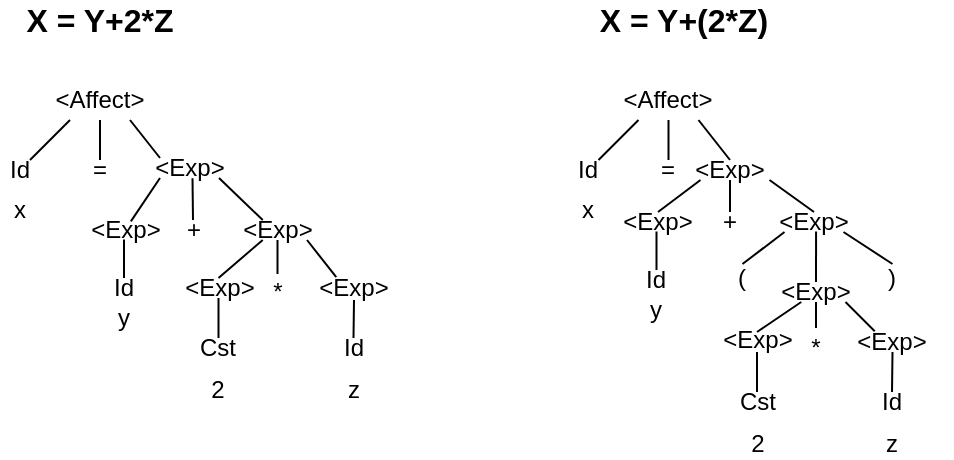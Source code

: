 <mxfile version="26.0.9">
  <diagram name="Page-1" id="3X_6U9H-U4cYKc0QHPSm">
    <mxGraphModel dx="578" dy="373" grid="1" gridSize="10" guides="1" tooltips="1" connect="1" arrows="1" fold="1" page="1" pageScale="1" pageWidth="570" pageHeight="940" math="0" shadow="0">
      <root>
        <mxCell id="0" />
        <mxCell id="1" parent="0" />
        <mxCell id="GjyVGplFbKFLijOyEsYE-1" value="&lt;b&gt;&lt;font style=&quot;font-size: 16px;&quot;&gt;X = Y+2*Z&lt;/font&gt;&lt;/b&gt;" style="text;html=1;align=center;verticalAlign=middle;whiteSpace=wrap;rounded=0;" vertex="1" parent="1">
          <mxGeometry x="78" y="70" width="80" height="20" as="geometry" />
        </mxCell>
        <mxCell id="GjyVGplFbKFLijOyEsYE-2" value="&lt;b&gt;&lt;font style=&quot;font-size: 16px;&quot;&gt;X = Y+(2*Z)&lt;/font&gt;&lt;/b&gt;" style="text;html=1;align=center;verticalAlign=middle;whiteSpace=wrap;rounded=0;" vertex="1" parent="1">
          <mxGeometry x="350" y="70" width="120" height="20" as="geometry" />
        </mxCell>
        <mxCell id="GjyVGplFbKFLijOyEsYE-43" value="" style="group" vertex="1" connectable="0" parent="1">
          <mxGeometry x="68" y="110" width="191.5" height="160" as="geometry" />
        </mxCell>
        <mxCell id="GjyVGplFbKFLijOyEsYE-3" value="&amp;lt;Affect&amp;gt;" style="text;html=1;align=center;verticalAlign=middle;whiteSpace=wrap;rounded=0;" vertex="1" parent="GjyVGplFbKFLijOyEsYE-43">
          <mxGeometry x="20" width="60" height="20" as="geometry" />
        </mxCell>
        <mxCell id="GjyVGplFbKFLijOyEsYE-11" value="Id" style="text;html=1;align=center;verticalAlign=middle;whiteSpace=wrap;rounded=0;" vertex="1" parent="GjyVGplFbKFLijOyEsYE-43">
          <mxGeometry y="40" width="20" height="10" as="geometry" />
        </mxCell>
        <mxCell id="GjyVGplFbKFLijOyEsYE-12" value="=" style="text;html=1;align=center;verticalAlign=middle;whiteSpace=wrap;rounded=0;" vertex="1" parent="GjyVGplFbKFLijOyEsYE-43">
          <mxGeometry x="40" y="40" width="20" height="10" as="geometry" />
        </mxCell>
        <mxCell id="GjyVGplFbKFLijOyEsYE-13" value="&amp;lt;Exp&amp;gt;" style="text;html=1;align=center;verticalAlign=middle;whiteSpace=wrap;rounded=0;" vertex="1" parent="GjyVGplFbKFLijOyEsYE-43">
          <mxGeometry x="80" y="39" width="29.5" height="10" as="geometry" />
        </mxCell>
        <mxCell id="GjyVGplFbKFLijOyEsYE-15" value="" style="endArrow=none;html=1;rounded=0;exitX=0.75;exitY=0;exitDx=0;exitDy=0;entryX=0.25;entryY=1;entryDx=0;entryDy=0;" edge="1" parent="GjyVGplFbKFLijOyEsYE-43" source="GjyVGplFbKFLijOyEsYE-11" target="GjyVGplFbKFLijOyEsYE-3">
          <mxGeometry width="50" height="50" relative="1" as="geometry">
            <mxPoint x="52" y="70" as="sourcePoint" />
            <mxPoint x="102" y="20" as="targetPoint" />
          </mxGeometry>
        </mxCell>
        <mxCell id="GjyVGplFbKFLijOyEsYE-16" value="" style="endArrow=none;html=1;rounded=0;exitX=0.5;exitY=0;exitDx=0;exitDy=0;entryX=0.5;entryY=1;entryDx=0;entryDy=0;" edge="1" parent="GjyVGplFbKFLijOyEsYE-43" source="GjyVGplFbKFLijOyEsYE-12" target="GjyVGplFbKFLijOyEsYE-3">
          <mxGeometry width="50" height="50" relative="1" as="geometry">
            <mxPoint x="52" y="70" as="sourcePoint" />
            <mxPoint x="102" y="20" as="targetPoint" />
          </mxGeometry>
        </mxCell>
        <mxCell id="GjyVGplFbKFLijOyEsYE-17" value="" style="endArrow=none;html=1;rounded=0;exitX=0;exitY=0;exitDx=0;exitDy=0;entryX=0.75;entryY=1;entryDx=0;entryDy=0;" edge="1" parent="GjyVGplFbKFLijOyEsYE-43" source="GjyVGplFbKFLijOyEsYE-13" target="GjyVGplFbKFLijOyEsYE-3">
          <mxGeometry width="50" height="50" relative="1" as="geometry">
            <mxPoint x="52" y="70" as="sourcePoint" />
            <mxPoint x="102" y="20" as="targetPoint" />
          </mxGeometry>
        </mxCell>
        <mxCell id="GjyVGplFbKFLijOyEsYE-18" value="x" style="text;html=1;align=center;verticalAlign=middle;whiteSpace=wrap;rounded=0;" vertex="1" parent="GjyVGplFbKFLijOyEsYE-43">
          <mxGeometry y="60" width="20" height="10" as="geometry" />
        </mxCell>
        <mxCell id="GjyVGplFbKFLijOyEsYE-19" value="&amp;lt;Exp&amp;gt;" style="text;html=1;align=center;verticalAlign=middle;whiteSpace=wrap;rounded=0;" vertex="1" parent="GjyVGplFbKFLijOyEsYE-43">
          <mxGeometry x="48" y="70" width="29.5" height="10" as="geometry" />
        </mxCell>
        <mxCell id="GjyVGplFbKFLijOyEsYE-20" value="+" style="text;html=1;align=center;verticalAlign=middle;whiteSpace=wrap;rounded=0;" vertex="1" parent="GjyVGplFbKFLijOyEsYE-43">
          <mxGeometry x="86.5" y="70" width="20" height="10" as="geometry" />
        </mxCell>
        <mxCell id="GjyVGplFbKFLijOyEsYE-21" value="&amp;lt;Exp&amp;gt;" style="text;html=1;align=center;verticalAlign=middle;whiteSpace=wrap;rounded=0;" vertex="1" parent="GjyVGplFbKFLijOyEsYE-43">
          <mxGeometry x="124" y="70" width="29.5" height="10" as="geometry" />
        </mxCell>
        <mxCell id="GjyVGplFbKFLijOyEsYE-22" value="" style="endArrow=none;html=1;rounded=0;exitX=0.591;exitY=0.068;exitDx=0;exitDy=0;exitPerimeter=0;entryX=0;entryY=1;entryDx=0;entryDy=0;" edge="1" parent="GjyVGplFbKFLijOyEsYE-43" source="GjyVGplFbKFLijOyEsYE-19" target="GjyVGplFbKFLijOyEsYE-13">
          <mxGeometry width="50" height="50" relative="1" as="geometry">
            <mxPoint x="102" y="80" as="sourcePoint" />
            <mxPoint x="152" y="30" as="targetPoint" />
          </mxGeometry>
        </mxCell>
        <mxCell id="GjyVGplFbKFLijOyEsYE-23" value="" style="endArrow=none;html=1;rounded=0;entryX=1;entryY=1;entryDx=0;entryDy=0;exitX=0.25;exitY=0;exitDx=0;exitDy=0;" edge="1" parent="GjyVGplFbKFLijOyEsYE-43" source="GjyVGplFbKFLijOyEsYE-21" target="GjyVGplFbKFLijOyEsYE-13">
          <mxGeometry width="50" height="50" relative="1" as="geometry">
            <mxPoint x="102" y="90" as="sourcePoint" />
            <mxPoint x="152" y="40" as="targetPoint" />
          </mxGeometry>
        </mxCell>
        <mxCell id="GjyVGplFbKFLijOyEsYE-24" value="" style="endArrow=none;html=1;rounded=0;entryX=0.551;entryY=1.013;entryDx=0;entryDy=0;exitX=0.5;exitY=0;exitDx=0;exitDy=0;entryPerimeter=0;" edge="1" parent="GjyVGplFbKFLijOyEsYE-43" source="GjyVGplFbKFLijOyEsYE-20" target="GjyVGplFbKFLijOyEsYE-13">
          <mxGeometry width="50" height="50" relative="1" as="geometry">
            <mxPoint x="102" y="70" as="sourcePoint" />
            <mxPoint x="152" y="20" as="targetPoint" />
          </mxGeometry>
        </mxCell>
        <mxCell id="GjyVGplFbKFLijOyEsYE-26" value="" style="endArrow=none;html=1;rounded=0;entryX=0.475;entryY=0.97;entryDx=0;entryDy=0;exitX=0.5;exitY=0;exitDx=0;exitDy=0;entryPerimeter=0;" edge="1" parent="GjyVGplFbKFLijOyEsYE-43" source="GjyVGplFbKFLijOyEsYE-27" target="GjyVGplFbKFLijOyEsYE-19">
          <mxGeometry width="50" height="50" relative="1" as="geometry">
            <mxPoint x="63" y="100" as="sourcePoint" />
            <mxPoint x="132" y="80" as="targetPoint" />
          </mxGeometry>
        </mxCell>
        <mxCell id="GjyVGplFbKFLijOyEsYE-27" value="Id" style="text;html=1;align=center;verticalAlign=middle;whiteSpace=wrap;rounded=0;" vertex="1" parent="GjyVGplFbKFLijOyEsYE-43">
          <mxGeometry x="52" y="99" width="20" height="10" as="geometry" />
        </mxCell>
        <mxCell id="GjyVGplFbKFLijOyEsYE-28" value="y" style="text;html=1;align=center;verticalAlign=middle;whiteSpace=wrap;rounded=0;" vertex="1" parent="GjyVGplFbKFLijOyEsYE-43">
          <mxGeometry x="52" y="114" width="20" height="10" as="geometry" />
        </mxCell>
        <mxCell id="GjyVGplFbKFLijOyEsYE-29" value="&amp;lt;Exp&amp;gt;" style="text;html=1;align=center;verticalAlign=middle;whiteSpace=wrap;rounded=0;" vertex="1" parent="GjyVGplFbKFLijOyEsYE-43">
          <mxGeometry x="94.5" y="99" width="29.5" height="10" as="geometry" />
        </mxCell>
        <mxCell id="GjyVGplFbKFLijOyEsYE-30" value="*" style="text;html=1;align=center;verticalAlign=middle;whiteSpace=wrap;rounded=0;" vertex="1" parent="GjyVGplFbKFLijOyEsYE-43">
          <mxGeometry x="128.75" y="97" width="20" height="18" as="geometry" />
        </mxCell>
        <mxCell id="GjyVGplFbKFLijOyEsYE-31" value="&amp;lt;Exp&amp;gt;" style="text;html=1;align=center;verticalAlign=middle;whiteSpace=wrap;rounded=0;" vertex="1" parent="GjyVGplFbKFLijOyEsYE-43">
          <mxGeometry x="162" y="99" width="29.5" height="10" as="geometry" />
        </mxCell>
        <mxCell id="GjyVGplFbKFLijOyEsYE-32" value="" style="endArrow=none;html=1;rounded=0;exitX=0.5;exitY=0;exitDx=0;exitDy=0;entryX=0.25;entryY=1;entryDx=0;entryDy=0;" edge="1" parent="GjyVGplFbKFLijOyEsYE-43" source="GjyVGplFbKFLijOyEsYE-29" target="GjyVGplFbKFLijOyEsYE-21">
          <mxGeometry width="50" height="50" relative="1" as="geometry">
            <mxPoint x="112" y="130" as="sourcePoint" />
            <mxPoint x="142" y="90" as="targetPoint" />
          </mxGeometry>
        </mxCell>
        <mxCell id="GjyVGplFbKFLijOyEsYE-33" value="Cst" style="text;html=1;align=center;verticalAlign=middle;whiteSpace=wrap;rounded=0;" vertex="1" parent="GjyVGplFbKFLijOyEsYE-43">
          <mxGeometry x="99.25" y="129" width="20" height="10" as="geometry" />
        </mxCell>
        <mxCell id="GjyVGplFbKFLijOyEsYE-34" value="2" style="text;html=1;align=center;verticalAlign=middle;whiteSpace=wrap;rounded=0;" vertex="1" parent="GjyVGplFbKFLijOyEsYE-43">
          <mxGeometry x="99.25" y="150" width="20" height="10" as="geometry" />
        </mxCell>
        <mxCell id="GjyVGplFbKFLijOyEsYE-35" value="" style="endArrow=none;html=1;rounded=0;entryX=0.5;entryY=1;entryDx=0;entryDy=0;exitX=0.5;exitY=0;exitDx=0;exitDy=0;" edge="1" parent="GjyVGplFbKFLijOyEsYE-43" source="GjyVGplFbKFLijOyEsYE-33" target="GjyVGplFbKFLijOyEsYE-29">
          <mxGeometry width="50" height="50" relative="1" as="geometry">
            <mxPoint x="112" y="129" as="sourcePoint" />
            <mxPoint x="162" y="79" as="targetPoint" />
          </mxGeometry>
        </mxCell>
        <mxCell id="GjyVGplFbKFLijOyEsYE-36" value="" style="endArrow=none;html=1;rounded=0;exitX=0.5;exitY=0;exitDx=0;exitDy=0;entryX=0.5;entryY=1;entryDx=0;entryDy=0;" edge="1" parent="GjyVGplFbKFLijOyEsYE-43" source="GjyVGplFbKFLijOyEsYE-30" target="GjyVGplFbKFLijOyEsYE-21">
          <mxGeometry width="50" height="50" relative="1" as="geometry">
            <mxPoint x="142.5" y="99" as="sourcePoint" />
            <mxPoint x="137.75" y="80" as="targetPoint" />
          </mxGeometry>
        </mxCell>
        <mxCell id="GjyVGplFbKFLijOyEsYE-39" value="" style="endArrow=none;html=1;rounded=0;exitX=0.208;exitY=-0.04;exitDx=0;exitDy=0;entryX=1;entryY=1;entryDx=0;entryDy=0;exitPerimeter=0;" edge="1" parent="GjyVGplFbKFLijOyEsYE-43" source="GjyVGplFbKFLijOyEsYE-31" target="GjyVGplFbKFLijOyEsYE-21">
          <mxGeometry width="50" height="50" relative="1" as="geometry">
            <mxPoint x="102" y="110" as="sourcePoint" />
            <mxPoint x="152" y="60" as="targetPoint" />
          </mxGeometry>
        </mxCell>
        <mxCell id="GjyVGplFbKFLijOyEsYE-40" value="Id" style="text;html=1;align=center;verticalAlign=middle;whiteSpace=wrap;rounded=0;" vertex="1" parent="GjyVGplFbKFLijOyEsYE-43">
          <mxGeometry x="166.75" y="129" width="20" height="10" as="geometry" />
        </mxCell>
        <mxCell id="GjyVGplFbKFLijOyEsYE-41" value="z" style="text;html=1;align=center;verticalAlign=middle;whiteSpace=wrap;rounded=0;" vertex="1" parent="GjyVGplFbKFLijOyEsYE-43">
          <mxGeometry x="166.75" y="150" width="20" height="10" as="geometry" />
        </mxCell>
        <mxCell id="GjyVGplFbKFLijOyEsYE-42" value="" style="endArrow=none;html=1;rounded=0;exitX=0.5;exitY=0;exitDx=0;exitDy=0;" edge="1" parent="GjyVGplFbKFLijOyEsYE-43" source="GjyVGplFbKFLijOyEsYE-40">
          <mxGeometry width="50" height="50" relative="1" as="geometry">
            <mxPoint x="132" y="110" as="sourcePoint" />
            <mxPoint x="177" y="110" as="targetPoint" />
          </mxGeometry>
        </mxCell>
        <mxCell id="GjyVGplFbKFLijOyEsYE-44" value="" style="group" vertex="1" connectable="0" parent="1">
          <mxGeometry x="352.25" y="110" width="191.5" height="160" as="geometry" />
        </mxCell>
        <mxCell id="GjyVGplFbKFLijOyEsYE-45" value="&amp;lt;Affect&amp;gt;" style="text;html=1;align=center;verticalAlign=middle;whiteSpace=wrap;rounded=0;" vertex="1" parent="GjyVGplFbKFLijOyEsYE-44">
          <mxGeometry x="20" width="60" height="20" as="geometry" />
        </mxCell>
        <mxCell id="GjyVGplFbKFLijOyEsYE-46" value="Id" style="text;html=1;align=center;verticalAlign=middle;whiteSpace=wrap;rounded=0;" vertex="1" parent="GjyVGplFbKFLijOyEsYE-44">
          <mxGeometry y="40" width="20" height="10" as="geometry" />
        </mxCell>
        <mxCell id="GjyVGplFbKFLijOyEsYE-47" value="=" style="text;html=1;align=center;verticalAlign=middle;whiteSpace=wrap;rounded=0;" vertex="1" parent="GjyVGplFbKFLijOyEsYE-44">
          <mxGeometry x="40" y="40" width="20" height="10" as="geometry" />
        </mxCell>
        <mxCell id="GjyVGplFbKFLijOyEsYE-49" value="" style="endArrow=none;html=1;rounded=0;exitX=0.75;exitY=0;exitDx=0;exitDy=0;entryX=0.25;entryY=1;entryDx=0;entryDy=0;" edge="1" parent="GjyVGplFbKFLijOyEsYE-44" source="GjyVGplFbKFLijOyEsYE-46" target="GjyVGplFbKFLijOyEsYE-45">
          <mxGeometry width="50" height="50" relative="1" as="geometry">
            <mxPoint x="52" y="70" as="sourcePoint" />
            <mxPoint x="102" y="20" as="targetPoint" />
          </mxGeometry>
        </mxCell>
        <mxCell id="GjyVGplFbKFLijOyEsYE-50" value="" style="endArrow=none;html=1;rounded=0;exitX=0.5;exitY=0;exitDx=0;exitDy=0;entryX=0.5;entryY=1;entryDx=0;entryDy=0;" edge="1" parent="GjyVGplFbKFLijOyEsYE-44" source="GjyVGplFbKFLijOyEsYE-47" target="GjyVGplFbKFLijOyEsYE-45">
          <mxGeometry width="50" height="50" relative="1" as="geometry">
            <mxPoint x="52" y="70" as="sourcePoint" />
            <mxPoint x="102" y="20" as="targetPoint" />
          </mxGeometry>
        </mxCell>
        <mxCell id="GjyVGplFbKFLijOyEsYE-51" value="" style="endArrow=none;html=1;rounded=0;exitX=0.5;exitY=0;exitDx=0;exitDy=0;entryX=0.75;entryY=1;entryDx=0;entryDy=0;" edge="1" parent="GjyVGplFbKFLijOyEsYE-44" source="GjyVGplFbKFLijOyEsYE-107" target="GjyVGplFbKFLijOyEsYE-45">
          <mxGeometry width="50" height="50" relative="1" as="geometry">
            <mxPoint x="80" y="40" as="sourcePoint" />
            <mxPoint x="102" y="20" as="targetPoint" />
          </mxGeometry>
        </mxCell>
        <mxCell id="GjyVGplFbKFLijOyEsYE-52" value="x" style="text;html=1;align=center;verticalAlign=middle;whiteSpace=wrap;rounded=0;" vertex="1" parent="GjyVGplFbKFLijOyEsYE-44">
          <mxGeometry y="60" width="20" height="10" as="geometry" />
        </mxCell>
        <mxCell id="GjyVGplFbKFLijOyEsYE-53" value="&amp;lt;Exp&amp;gt;" style="text;html=1;align=center;verticalAlign=middle;whiteSpace=wrap;rounded=0;" vertex="1" parent="GjyVGplFbKFLijOyEsYE-44">
          <mxGeometry x="30" y="66" width="29.5" height="10" as="geometry" />
        </mxCell>
        <mxCell id="GjyVGplFbKFLijOyEsYE-55" value="&amp;lt;Exp&amp;gt;" style="text;html=1;align=center;verticalAlign=middle;whiteSpace=wrap;rounded=0;" vertex="1" parent="GjyVGplFbKFLijOyEsYE-44">
          <mxGeometry x="109" y="101" width="29.5" height="10" as="geometry" />
        </mxCell>
        <mxCell id="GjyVGplFbKFLijOyEsYE-59" value="" style="endArrow=none;html=1;rounded=0;entryX=0.475;entryY=0.97;entryDx=0;entryDy=0;exitX=0.5;exitY=0;exitDx=0;exitDy=0;entryPerimeter=0;" edge="1" parent="GjyVGplFbKFLijOyEsYE-44" source="GjyVGplFbKFLijOyEsYE-60" target="GjyVGplFbKFLijOyEsYE-53">
          <mxGeometry width="50" height="50" relative="1" as="geometry">
            <mxPoint x="45" y="96" as="sourcePoint" />
            <mxPoint x="114" y="76" as="targetPoint" />
          </mxGeometry>
        </mxCell>
        <mxCell id="GjyVGplFbKFLijOyEsYE-60" value="Id" style="text;html=1;align=center;verticalAlign=middle;whiteSpace=wrap;rounded=0;" vertex="1" parent="GjyVGplFbKFLijOyEsYE-44">
          <mxGeometry x="34" y="95" width="20" height="10" as="geometry" />
        </mxCell>
        <mxCell id="GjyVGplFbKFLijOyEsYE-61" value="y" style="text;html=1;align=center;verticalAlign=middle;whiteSpace=wrap;rounded=0;" vertex="1" parent="GjyVGplFbKFLijOyEsYE-44">
          <mxGeometry x="34" y="110" width="20" height="10" as="geometry" />
        </mxCell>
        <mxCell id="GjyVGplFbKFLijOyEsYE-62" value="&amp;lt;Exp&amp;gt;" style="text;html=1;align=center;verticalAlign=middle;whiteSpace=wrap;rounded=0;" vertex="1" parent="GjyVGplFbKFLijOyEsYE-44">
          <mxGeometry x="79.5" y="125" width="29.5" height="10" as="geometry" />
        </mxCell>
        <mxCell id="GjyVGplFbKFLijOyEsYE-63" value="*" style="text;html=1;align=center;verticalAlign=middle;whiteSpace=wrap;rounded=0;" vertex="1" parent="GjyVGplFbKFLijOyEsYE-44">
          <mxGeometry x="113.75" y="125" width="20" height="18" as="geometry" />
        </mxCell>
        <mxCell id="GjyVGplFbKFLijOyEsYE-64" value="&amp;lt;Exp&amp;gt;" style="text;html=1;align=center;verticalAlign=middle;whiteSpace=wrap;rounded=0;" vertex="1" parent="GjyVGplFbKFLijOyEsYE-44">
          <mxGeometry x="147" y="126" width="29.5" height="10" as="geometry" />
        </mxCell>
        <mxCell id="GjyVGplFbKFLijOyEsYE-65" value="" style="endArrow=none;html=1;rounded=0;exitX=0.5;exitY=0;exitDx=0;exitDy=0;entryX=0.25;entryY=1;entryDx=0;entryDy=0;" edge="1" parent="GjyVGplFbKFLijOyEsYE-44" target="GjyVGplFbKFLijOyEsYE-55">
          <mxGeometry width="50" height="50" relative="1" as="geometry">
            <mxPoint x="94.25" y="126.0" as="sourcePoint" />
            <mxPoint x="127" y="117" as="targetPoint" />
          </mxGeometry>
        </mxCell>
        <mxCell id="GjyVGplFbKFLijOyEsYE-66" value="Cst" style="text;html=1;align=center;verticalAlign=middle;whiteSpace=wrap;rounded=0;" vertex="1" parent="GjyVGplFbKFLijOyEsYE-44">
          <mxGeometry x="84.25" y="156" width="20" height="10" as="geometry" />
        </mxCell>
        <mxCell id="GjyVGplFbKFLijOyEsYE-67" value="2" style="text;html=1;align=center;verticalAlign=middle;whiteSpace=wrap;rounded=0;" vertex="1" parent="GjyVGplFbKFLijOyEsYE-44">
          <mxGeometry x="84.25" y="177" width="20" height="10" as="geometry" />
        </mxCell>
        <mxCell id="GjyVGplFbKFLijOyEsYE-68" value="" style="endArrow=none;html=1;rounded=0;entryX=0.5;entryY=1;entryDx=0;entryDy=0;exitX=0.5;exitY=0;exitDx=0;exitDy=0;" edge="1" parent="GjyVGplFbKFLijOyEsYE-44" source="GjyVGplFbKFLijOyEsYE-66">
          <mxGeometry width="50" height="50" relative="1" as="geometry">
            <mxPoint x="97" y="156" as="sourcePoint" />
            <mxPoint x="94.25" y="136.0" as="targetPoint" />
          </mxGeometry>
        </mxCell>
        <mxCell id="GjyVGplFbKFLijOyEsYE-69" value="" style="endArrow=none;html=1;rounded=0;exitX=0.5;exitY=0;exitDx=0;exitDy=0;entryX=0.5;entryY=1;entryDx=0;entryDy=0;" edge="1" parent="GjyVGplFbKFLijOyEsYE-44" target="GjyVGplFbKFLijOyEsYE-55">
          <mxGeometry width="50" height="50" relative="1" as="geometry">
            <mxPoint x="123.75" y="124" as="sourcePoint" />
            <mxPoint x="122.75" y="38" as="targetPoint" />
          </mxGeometry>
        </mxCell>
        <mxCell id="GjyVGplFbKFLijOyEsYE-70" value="" style="endArrow=none;html=1;rounded=0;exitX=0.208;exitY=-0.04;exitDx=0;exitDy=0;entryX=1;entryY=1;entryDx=0;entryDy=0;exitPerimeter=0;" edge="1" parent="GjyVGplFbKFLijOyEsYE-44" source="GjyVGplFbKFLijOyEsYE-64" target="GjyVGplFbKFLijOyEsYE-55">
          <mxGeometry width="50" height="50" relative="1" as="geometry">
            <mxPoint x="87" y="137" as="sourcePoint" />
            <mxPoint x="137" y="87" as="targetPoint" />
          </mxGeometry>
        </mxCell>
        <mxCell id="GjyVGplFbKFLijOyEsYE-71" value="Id" style="text;html=1;align=center;verticalAlign=middle;whiteSpace=wrap;rounded=0;" vertex="1" parent="GjyVGplFbKFLijOyEsYE-44">
          <mxGeometry x="151.75" y="156" width="20" height="10" as="geometry" />
        </mxCell>
        <mxCell id="GjyVGplFbKFLijOyEsYE-72" value="z" style="text;html=1;align=center;verticalAlign=middle;whiteSpace=wrap;rounded=0;" vertex="1" parent="GjyVGplFbKFLijOyEsYE-44">
          <mxGeometry x="151.75" y="177" width="20" height="10" as="geometry" />
        </mxCell>
        <mxCell id="GjyVGplFbKFLijOyEsYE-73" value="" style="endArrow=none;html=1;rounded=0;exitX=0.5;exitY=0;exitDx=0;exitDy=0;" edge="1" parent="GjyVGplFbKFLijOyEsYE-44" source="GjyVGplFbKFLijOyEsYE-71">
          <mxGeometry width="50" height="50" relative="1" as="geometry">
            <mxPoint x="117" y="136" as="sourcePoint" />
            <mxPoint x="162" y="136" as="targetPoint" />
          </mxGeometry>
        </mxCell>
        <mxCell id="GjyVGplFbKFLijOyEsYE-107" value="&amp;lt;Exp&amp;gt;" style="text;html=1;align=center;verticalAlign=middle;whiteSpace=wrap;rounded=0;" vertex="1" parent="GjyVGplFbKFLijOyEsYE-44">
          <mxGeometry x="66" y="40" width="29.5" height="10" as="geometry" />
        </mxCell>
        <mxCell id="GjyVGplFbKFLijOyEsYE-108" value="+" style="text;html=1;align=center;verticalAlign=middle;whiteSpace=wrap;rounded=0;" vertex="1" parent="GjyVGplFbKFLijOyEsYE-44">
          <mxGeometry x="70.75" y="66" width="20" height="10" as="geometry" />
        </mxCell>
        <mxCell id="GjyVGplFbKFLijOyEsYE-109" value="" style="endArrow=none;html=1;rounded=0;exitX=0.5;exitY=0;exitDx=0;exitDy=0;entryX=0.5;entryY=1;entryDx=0;entryDy=0;" edge="1" parent="GjyVGplFbKFLijOyEsYE-44" source="GjyVGplFbKFLijOyEsYE-108" target="GjyVGplFbKFLijOyEsYE-107">
          <mxGeometry width="50" height="50" relative="1" as="geometry">
            <mxPoint x="32.75" y="87" as="sourcePoint" />
            <mxPoint x="82.75" y="37" as="targetPoint" />
          </mxGeometry>
        </mxCell>
        <mxCell id="GjyVGplFbKFLijOyEsYE-110" value="" style="endArrow=none;html=1;rounded=0;exitX=0.5;exitY=0;exitDx=0;exitDy=0;entryX=0;entryY=1;entryDx=0;entryDy=0;" edge="1" parent="GjyVGplFbKFLijOyEsYE-44" source="GjyVGplFbKFLijOyEsYE-53" target="GjyVGplFbKFLijOyEsYE-107">
          <mxGeometry width="50" height="50" relative="1" as="geometry">
            <mxPoint x="72.75" y="107" as="sourcePoint" />
            <mxPoint x="122.75" y="57" as="targetPoint" />
          </mxGeometry>
        </mxCell>
        <mxCell id="GjyVGplFbKFLijOyEsYE-111" value="" style="endArrow=none;html=1;rounded=0;entryX=1;entryY=1;entryDx=0;entryDy=0;exitX=0.5;exitY=0;exitDx=0;exitDy=0;" edge="1" parent="GjyVGplFbKFLijOyEsYE-44" source="GjyVGplFbKFLijOyEsYE-112">
          <mxGeometry width="50" height="50" relative="1" as="geometry">
            <mxPoint x="122.75" y="70" as="sourcePoint" />
            <mxPoint x="100.5" y="50.0" as="targetPoint" />
          </mxGeometry>
        </mxCell>
        <mxCell id="GjyVGplFbKFLijOyEsYE-112" value="&amp;lt;Exp&amp;gt;" style="text;html=1;align=center;verticalAlign=middle;whiteSpace=wrap;rounded=0;" vertex="1" parent="1">
          <mxGeometry x="460.25" y="176" width="29.5" height="10" as="geometry" />
        </mxCell>
        <mxCell id="GjyVGplFbKFLijOyEsYE-113" value="" style="endArrow=none;html=1;rounded=0;entryX=0;entryY=1;entryDx=0;entryDy=0;exitX=0.5;exitY=0;exitDx=0;exitDy=0;" edge="1" parent="1" source="GjyVGplFbKFLijOyEsYE-116" target="GjyVGplFbKFLijOyEsYE-112">
          <mxGeometry width="50" height="50" relative="1" as="geometry">
            <mxPoint x="443" y="202" as="sourcePoint" />
            <mxPoint x="532.25" y="172" as="targetPoint" />
          </mxGeometry>
        </mxCell>
        <mxCell id="GjyVGplFbKFLijOyEsYE-114" value="" style="endArrow=none;html=1;rounded=0;entryX=1;entryY=1;entryDx=0;entryDy=0;exitX=0.5;exitY=0;exitDx=0;exitDy=0;" edge="1" parent="1" source="GjyVGplFbKFLijOyEsYE-117" target="GjyVGplFbKFLijOyEsYE-112">
          <mxGeometry width="50" height="50" relative="1" as="geometry">
            <mxPoint x="512" y="202" as="sourcePoint" />
            <mxPoint x="532.25" y="182" as="targetPoint" />
          </mxGeometry>
        </mxCell>
        <mxCell id="GjyVGplFbKFLijOyEsYE-115" value="" style="endArrow=none;html=1;rounded=0;entryX=0.535;entryY=0.977;entryDx=0;entryDy=0;exitX=0.5;exitY=0;exitDx=0;exitDy=0;entryPerimeter=0;" edge="1" parent="1" target="GjyVGplFbKFLijOyEsYE-112" source="GjyVGplFbKFLijOyEsYE-55">
          <mxGeometry width="50" height="50" relative="1" as="geometry">
            <mxPoint x="476.25" y="206" as="sourcePoint" />
            <mxPoint x="532.25" y="162" as="targetPoint" />
          </mxGeometry>
        </mxCell>
        <mxCell id="GjyVGplFbKFLijOyEsYE-116" value="(" style="text;html=1;align=center;verticalAlign=middle;whiteSpace=wrap;rounded=0;" vertex="1" parent="1">
          <mxGeometry x="429.25" y="202" width="20" height="14" as="geometry" />
        </mxCell>
        <mxCell id="GjyVGplFbKFLijOyEsYE-117" value=")" style="text;html=1;align=center;verticalAlign=middle;whiteSpace=wrap;rounded=0;" vertex="1" parent="1">
          <mxGeometry x="504.25" y="202" width="20" height="14" as="geometry" />
        </mxCell>
      </root>
    </mxGraphModel>
  </diagram>
</mxfile>
